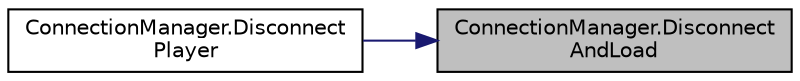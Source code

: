 digraph "ConnectionManager.DisconnectAndLoad"
{
 // INTERACTIVE_SVG=YES
 // LATEX_PDF_SIZE
  bgcolor="transparent";
  edge [fontname="Helvetica",fontsize="10",labelfontname="Helvetica",labelfontsize="10"];
  node [fontname="Helvetica",fontsize="10",shape=record];
  rankdir="RL";
  Node1 [label="ConnectionManager.Disconnect\lAndLoad",height=0.2,width=0.4,color="black", fillcolor="grey75", style="filled", fontcolor="black",tooltip=" "];
  Node1 -> Node2 [dir="back",color="midnightblue",fontsize="10",style="solid",fontname="Helvetica"];
  Node2 [label="ConnectionManager.Disconnect\lPlayer",height=0.2,width=0.4,color="black",URL="$class_connection_manager.html#acb44adcca94dd19f39d038c282a4dae4",tooltip=" "];
}
